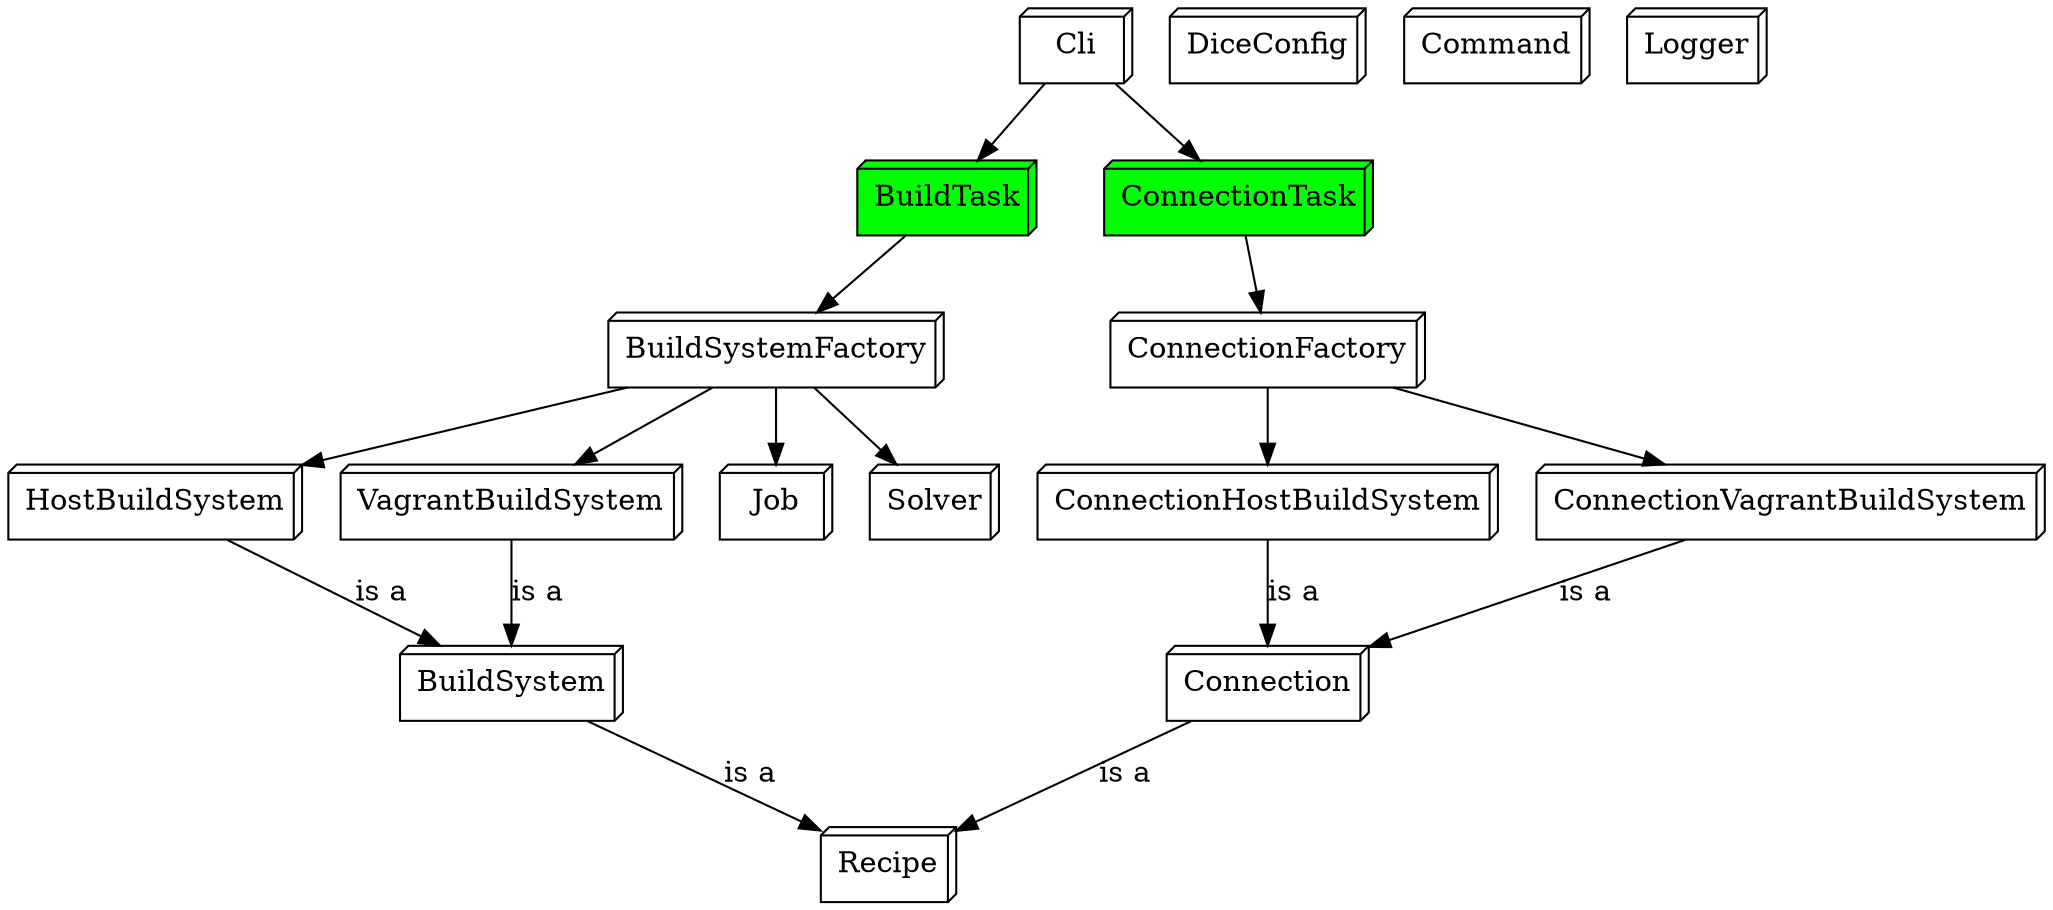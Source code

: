 // dot -Tpng -oMyGraph.png dice/.dice.dot

digraph G {
  {
    node [shape=box3d]
    Cli
    BuildTask [fillcolor=green style=filled]
    ConnectionTask [fillcolor=green style=filled]
    ConnectionHostBuildSystem
    ConnectionVagrantBuildSystem
    Connection
    HostBuildSystem
    VagrantBuildSystem
    BuildSystem
    ConnectionFactory
    BuildSystemFactory
    Job
    Solver
    Recipe
    DiceConfig
    Command
    Logger
  }

  Logger;
  Command;
  DiceConfig;

  Cli -> BuildTask;
    
  Cli -> ConnectionTask;

  ConnectionHostBuildSystem -> Connection [label="is a"];
  ConnectionVagrantBuildSystem -> Connection [label="is a"];
  Connection -> Recipe [label="is a"];

  HostBuildSystem -> BuildSystem [label="is a"];
  VagrantBuildSystem -> BuildSystem [label="is a"];
  BuildSystem -> Recipe [label="is a"];

  ConnectionFactory -> ConnectionVagrantBuildSystem;
  ConnectionFactory -> ConnectionHostBuildSystem;

  ConnectionTask -> ConnectionFactory;

  BuildSystemFactory -> Job;
  BuildSystemFactory -> Solver;

  BuildSystemFactory -> HostBuildSystem
  BuildSystemFactory -> VagrantBuildSystem

  BuildTask -> BuildSystemFactory;
}
